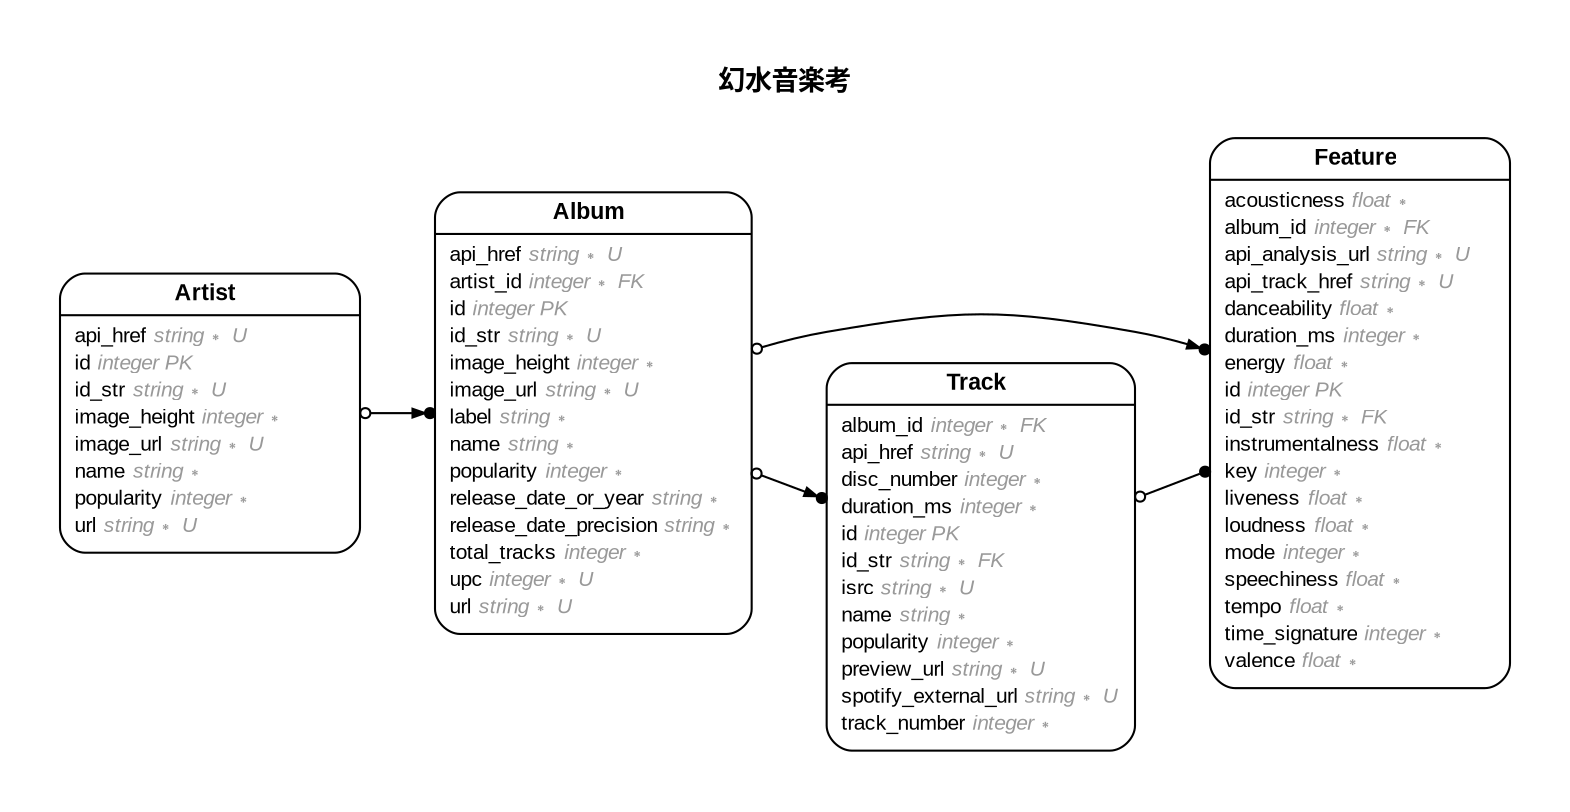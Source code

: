 digraph SuikodenMusicOnSpotify {
rankdir = "LR";
ranksep = "0.5";
nodesep = "0.4";
pad = "0.4,0.4";
margin = "0,0";
concentrate = "true";
labelloc = "t";
fontsize = "13";
fontname = "Arial Bold";
splines = "spline";
node[ shape  =  "Mrecord" , fontsize  =  "10" , fontname  =  "Arial" , margin  =  "0.07,0.05" , penwidth  =  "1.0"];
edge[ fontname  =  "Arial" , fontsize  =  "7" , dir  =  "both" , arrowsize  =  "0.9" , penwidth  =  "1.0" , labelangle  =  "32" , labeldistance  =  "1.8"];
rankdir = "LR";
label = "幻水音楽考\n\n";
splines = "spline";
m_Album [label = <<table border="0" align="center" cellspacing="0.5" cellpadding="0" width="134">
  <tr><td align="center" valign="bottom" width="130"><font face="Arial Bold" point-size="11">Album</font></td></tr>
</table>
|
<table border="0" align="left" cellspacing="2" cellpadding="0" width="134">
  <tr><td align="left" width="130" port="api_href">api_href <font face="Arial Italic" color="grey60">string ∗ U</font></td></tr>
  <tr><td align="left" width="130" port="artist_id">artist_id <font face="Arial Italic" color="grey60">integer ∗ FK</font></td></tr>
  <tr><td align="left" width="130" port="id">id <font face="Arial Italic" color="grey60">integer PK</font></td></tr>
  <tr><td align="left" width="130" port="id_str">id_str <font face="Arial Italic" color="grey60">string ∗ U</font></td></tr>
  <tr><td align="left" width="130" port="image_height">image_height <font face="Arial Italic" color="grey60">integer ∗</font></td></tr>
  <tr><td align="left" width="130" port="image_url">image_url <font face="Arial Italic" color="grey60">string ∗ U</font></td></tr>
  <tr><td align="left" width="130" port="label">label <font face="Arial Italic" color="grey60">string ∗</font></td></tr>
  <tr><td align="left" width="130" port="name">name <font face="Arial Italic" color="grey60">string ∗</font></td></tr>
  <tr><td align="left" width="130" port="popularity">popularity <font face="Arial Italic" color="grey60">integer ∗</font></td></tr>
  <tr><td align="left" width="130" port="release_date_or_year">release_date_or_year <font face="Arial Italic" color="grey60">string ∗</font></td></tr>
  <tr><td align="left" width="130" port="release_date_precision">release_date_precision <font face="Arial Italic" color="grey60">string ∗</font></td></tr>
  <tr><td align="left" width="130" port="total_tracks">total_tracks <font face="Arial Italic" color="grey60">integer ∗</font></td></tr>
  <tr><td align="left" width="130" port="upc">upc <font face="Arial Italic" color="grey60">integer ∗ U</font></td></tr>
  <tr><td align="left" width="130" port="url">url <font face="Arial Italic" color="grey60">string ∗ U</font></td></tr>
</table>
>];
m_Artist [label = <<table border="0" align="center" cellspacing="0.5" cellpadding="0" width="134">
  <tr><td align="center" valign="bottom" width="130"><font face="Arial Bold" point-size="11">Artist</font></td></tr>
</table>
|
<table border="0" align="left" cellspacing="2" cellpadding="0" width="134">
  <tr><td align="left" width="130" port="api_href">api_href <font face="Arial Italic" color="grey60">string ∗ U</font></td></tr>
  <tr><td align="left" width="130" port="id">id <font face="Arial Italic" color="grey60">integer PK</font></td></tr>
  <tr><td align="left" width="130" port="id_str">id_str <font face="Arial Italic" color="grey60">string ∗ U</font></td></tr>
  <tr><td align="left" width="130" port="image_height">image_height <font face="Arial Italic" color="grey60">integer ∗</font></td></tr>
  <tr><td align="left" width="130" port="image_url">image_url <font face="Arial Italic" color="grey60">string ∗ U</font></td></tr>
  <tr><td align="left" width="130" port="name">name <font face="Arial Italic" color="grey60">string ∗</font></td></tr>
  <tr><td align="left" width="130" port="popularity">popularity <font face="Arial Italic" color="grey60">integer ∗</font></td></tr>
  <tr><td align="left" width="130" port="url">url <font face="Arial Italic" color="grey60">string ∗ U</font></td></tr>
</table>
>];
m_Feature [label = <<table border="0" align="center" cellspacing="0.5" cellpadding="0" width="134">
  <tr><td align="center" valign="bottom" width="130"><font face="Arial Bold" point-size="11">Feature</font></td></tr>
</table>
|
<table border="0" align="left" cellspacing="2" cellpadding="0" width="134">
  <tr><td align="left" width="130" port="acousticness">acousticness <font face="Arial Italic" color="grey60">float ∗</font></td></tr>
  <tr><td align="left" width="130" port="album_id">album_id <font face="Arial Italic" color="grey60">integer ∗ FK</font></td></tr>
  <tr><td align="left" width="130" port="api_analysis_url">api_analysis_url <font face="Arial Italic" color="grey60">string ∗ U</font></td></tr>
  <tr><td align="left" width="130" port="api_track_href">api_track_href <font face="Arial Italic" color="grey60">string ∗ U</font></td></tr>
  <tr><td align="left" width="130" port="danceability">danceability <font face="Arial Italic" color="grey60">float ∗</font></td></tr>
  <tr><td align="left" width="130" port="duration_ms">duration_ms <font face="Arial Italic" color="grey60">integer ∗</font></td></tr>
  <tr><td align="left" width="130" port="energy">energy <font face="Arial Italic" color="grey60">float ∗</font></td></tr>
  <tr><td align="left" width="130" port="id">id <font face="Arial Italic" color="grey60">integer PK</font></td></tr>
  <tr><td align="left" width="130" port="id_str">id_str <font face="Arial Italic" color="grey60">string ∗ FK</font></td></tr>
  <tr><td align="left" width="130" port="instrumentalness">instrumentalness <font face="Arial Italic" color="grey60">float ∗</font></td></tr>
  <tr><td align="left" width="130" port="key">key <font face="Arial Italic" color="grey60">integer ∗</font></td></tr>
  <tr><td align="left" width="130" port="liveness">liveness <font face="Arial Italic" color="grey60">float ∗</font></td></tr>
  <tr><td align="left" width="130" port="loudness">loudness <font face="Arial Italic" color="grey60">float ∗</font></td></tr>
  <tr><td align="left" width="130" port="mode">mode <font face="Arial Italic" color="grey60">integer ∗</font></td></tr>
  <tr><td align="left" width="130" port="speechiness">speechiness <font face="Arial Italic" color="grey60">float ∗</font></td></tr>
  <tr><td align="left" width="130" port="tempo">tempo <font face="Arial Italic" color="grey60">float ∗</font></td></tr>
  <tr><td align="left" width="130" port="time_signature">time_signature <font face="Arial Italic" color="grey60">integer ∗</font></td></tr>
  <tr><td align="left" width="130" port="valence">valence <font face="Arial Italic" color="grey60">float ∗</font></td></tr>
</table>
>];
m_Track [label = <<table border="0" align="center" cellspacing="0.5" cellpadding="0" width="134">
  <tr><td align="center" valign="bottom" width="130"><font face="Arial Bold" point-size="11">Track</font></td></tr>
</table>
|
<table border="0" align="left" cellspacing="2" cellpadding="0" width="134">
  <tr><td align="left" width="130" port="album_id">album_id <font face="Arial Italic" color="grey60">integer ∗ FK</font></td></tr>
  <tr><td align="left" width="130" port="api_href">api_href <font face="Arial Italic" color="grey60">string ∗ U</font></td></tr>
  <tr><td align="left" width="130" port="disc_number">disc_number <font face="Arial Italic" color="grey60">integer ∗</font></td></tr>
  <tr><td align="left" width="130" port="duration_ms">duration_ms <font face="Arial Italic" color="grey60">integer ∗</font></td></tr>
  <tr><td align="left" width="130" port="id">id <font face="Arial Italic" color="grey60">integer PK</font></td></tr>
  <tr><td align="left" width="130" port="id_str">id_str <font face="Arial Italic" color="grey60">string ∗ FK</font></td></tr>
  <tr><td align="left" width="130" port="isrc">isrc <font face="Arial Italic" color="grey60">string ∗ U</font></td></tr>
  <tr><td align="left" width="130" port="name">name <font face="Arial Italic" color="grey60">string ∗</font></td></tr>
  <tr><td align="left" width="130" port="popularity">popularity <font face="Arial Italic" color="grey60">integer ∗</font></td></tr>
  <tr><td align="left" width="130" port="preview_url">preview_url <font face="Arial Italic" color="grey60">string ∗ U</font></td></tr>
  <tr><td align="left" width="130" port="spotify_external_url">spotify_external_url <font face="Arial Italic" color="grey60">string ∗ U</font></td></tr>
  <tr><td align="left" width="130" port="track_number">track_number <font face="Arial Italic" color="grey60">integer ∗</font></td></tr>
</table>
>];
  m_Album -> m_Track [arrowsize = "0.6", arrowhead = "dotnormal", arrowtail = "odot", weight = "2"];
  m_Track -> m_Feature [arrowsize = "0.6", arrowhead = "dot", arrowtail = "odot", weight = "2"];
  m_Album -> m_Feature [arrowsize = "0.6", arrowhead = "dotnormal", arrowtail = "odot", weight = "2"];
  m_Artist -> m_Album [arrowsize = "0.6", arrowhead = "dotnormal", arrowtail = "odot", weight = "2"];
}

